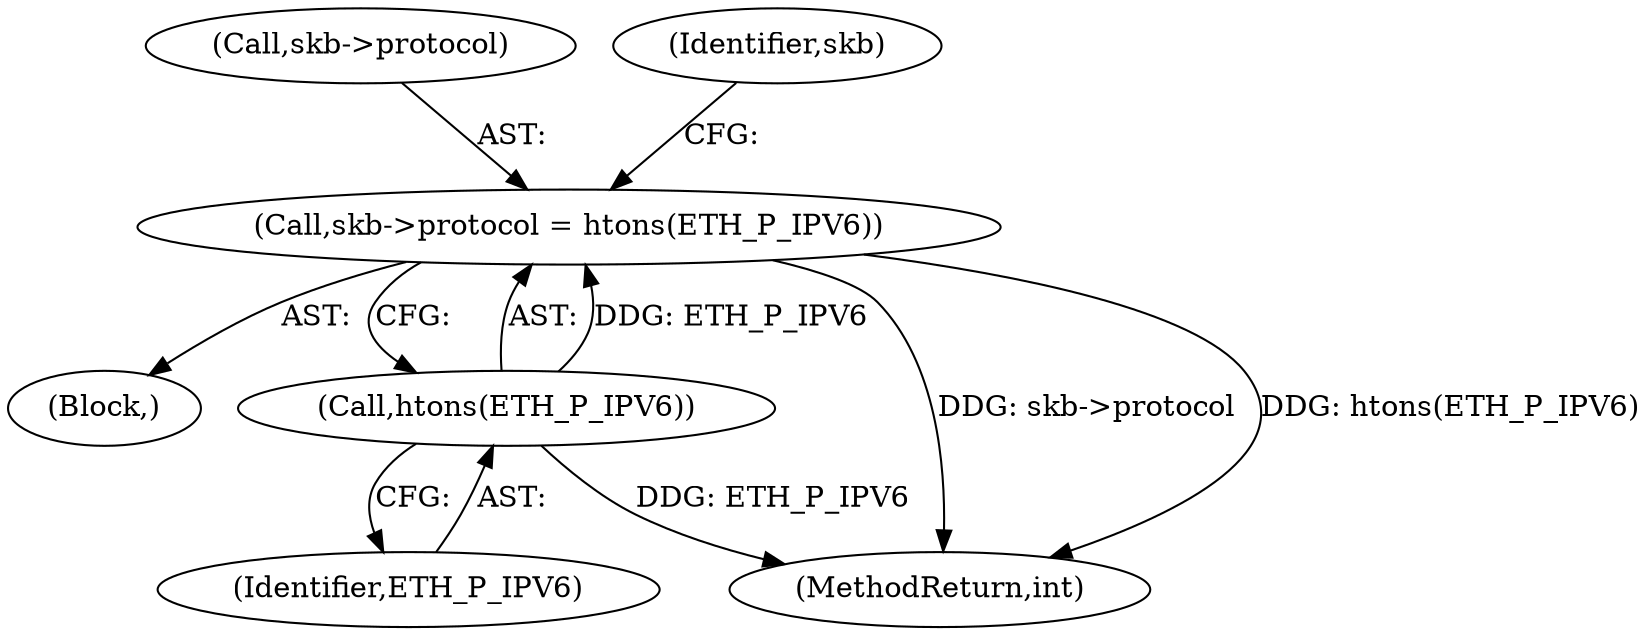 digraph "0_linux_2811ebac2521ceac84f2bdae402455baa6a7fb47@pointer" {
"1000976" [label="(Call,skb->protocol = htons(ETH_P_IPV6))"];
"1000980" [label="(Call,htons(ETH_P_IPV6))"];
"1000980" [label="(Call,htons(ETH_P_IPV6))"];
"1000977" [label="(Call,skb->protocol)"];
"1000777" [label="(Block,)"];
"1000981" [label="(Identifier,ETH_P_IPV6)"];
"1000984" [label="(Identifier,skb)"];
"1000976" [label="(Call,skb->protocol = htons(ETH_P_IPV6))"];
"1001341" [label="(MethodReturn,int)"];
"1000976" -> "1000777"  [label="AST: "];
"1000976" -> "1000980"  [label="CFG: "];
"1000977" -> "1000976"  [label="AST: "];
"1000980" -> "1000976"  [label="AST: "];
"1000984" -> "1000976"  [label="CFG: "];
"1000976" -> "1001341"  [label="DDG: skb->protocol"];
"1000976" -> "1001341"  [label="DDG: htons(ETH_P_IPV6)"];
"1000980" -> "1000976"  [label="DDG: ETH_P_IPV6"];
"1000980" -> "1000981"  [label="CFG: "];
"1000981" -> "1000980"  [label="AST: "];
"1000980" -> "1001341"  [label="DDG: ETH_P_IPV6"];
}
